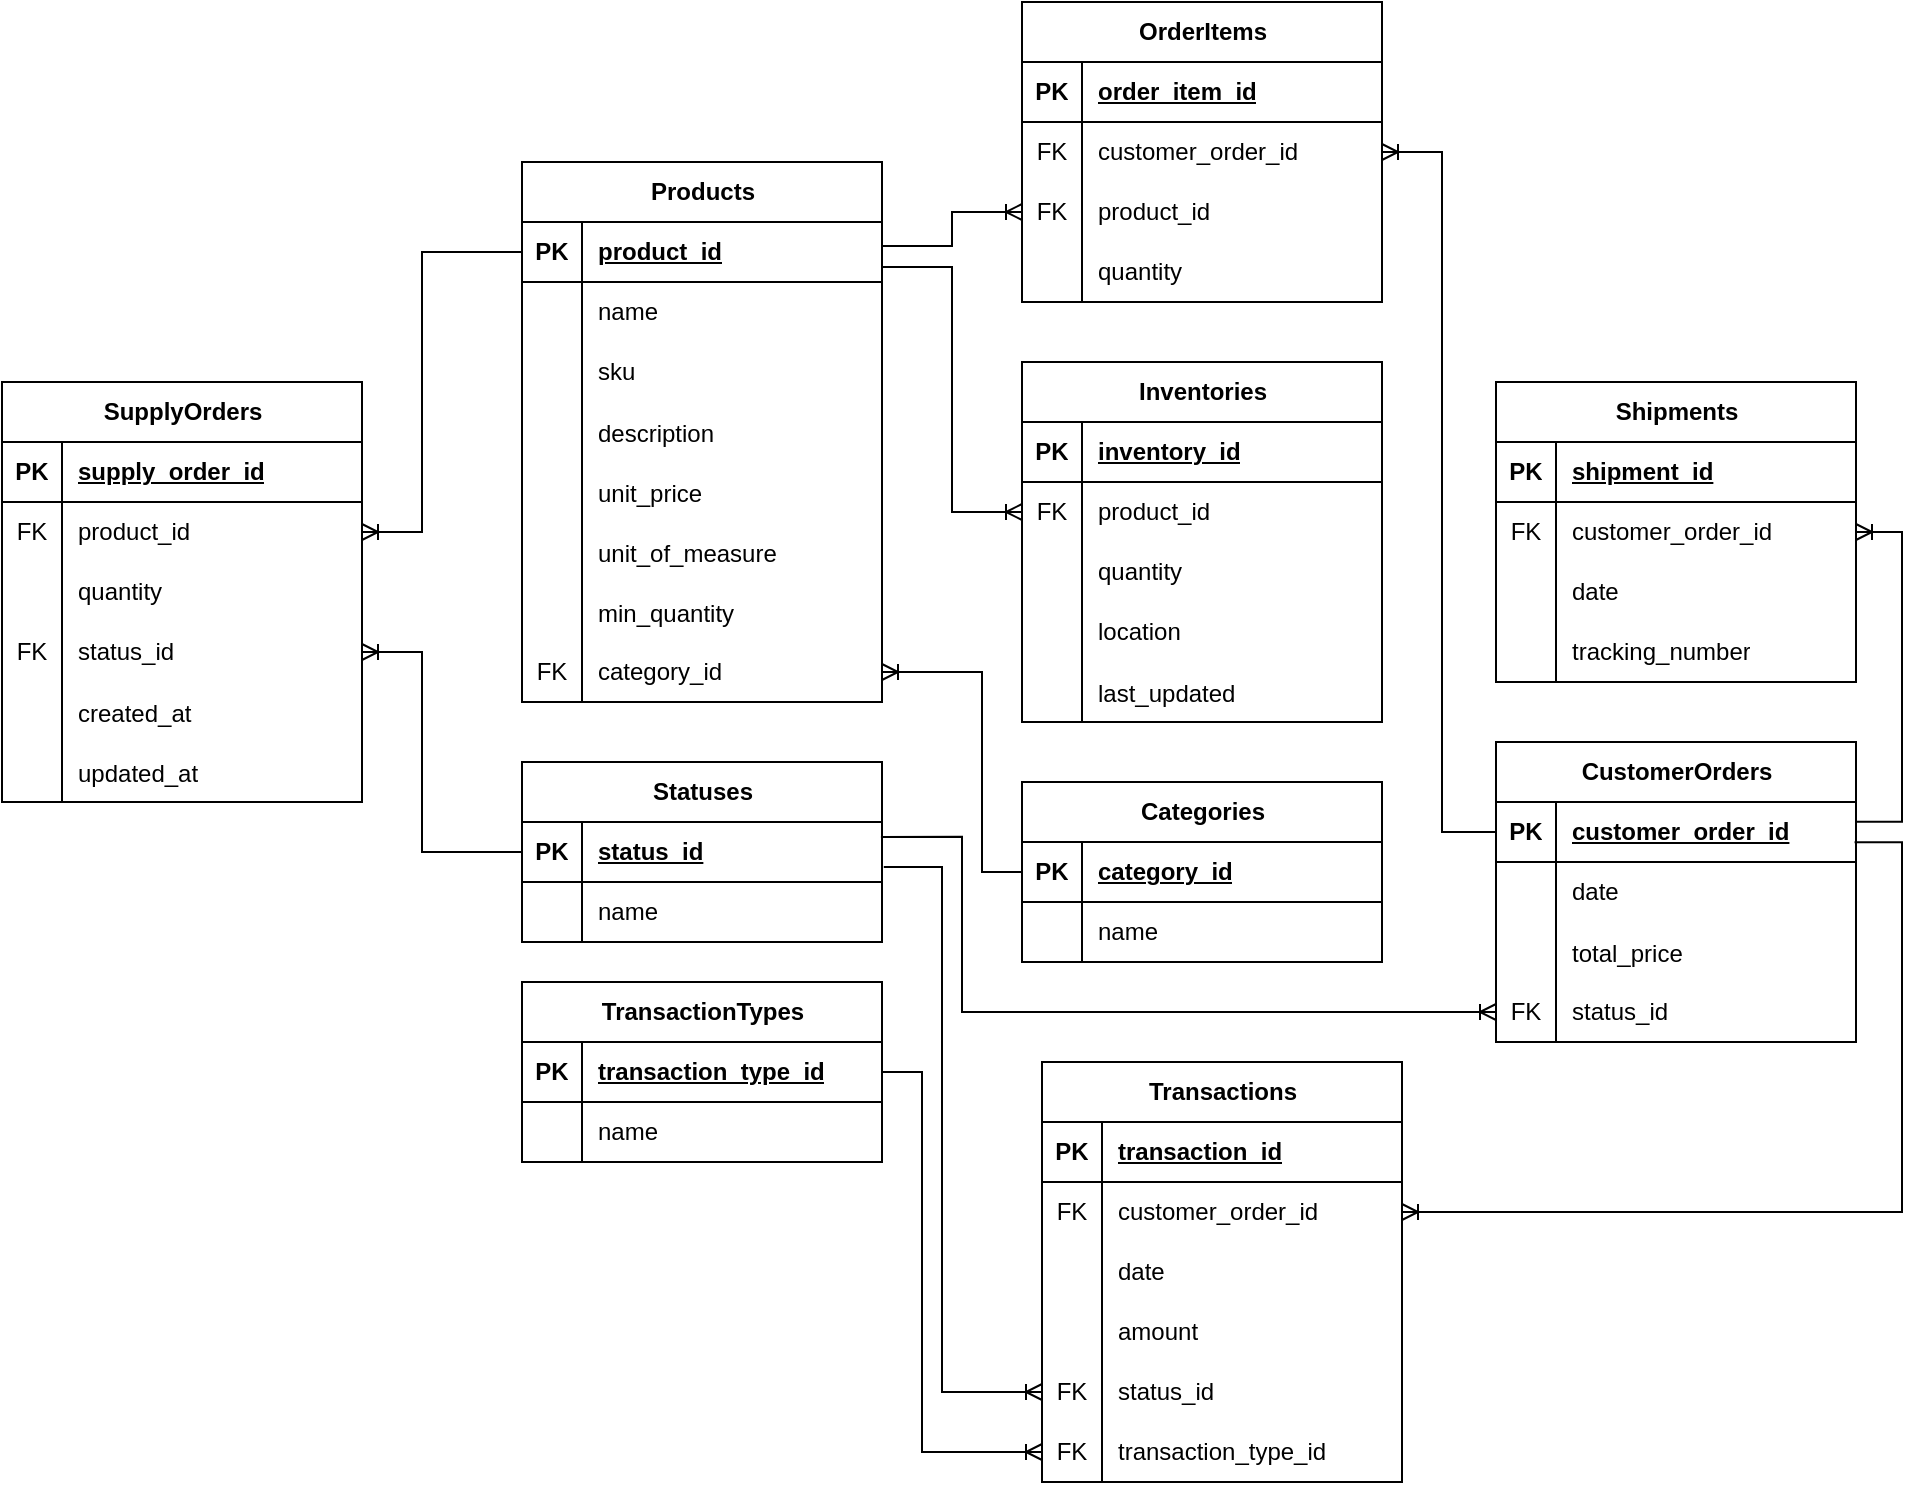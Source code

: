 <mxfile version="24.7.12">
  <diagram name="Страница — 1" id="eBPQoP_MnkHvnLfJp91R">
    <mxGraphModel dx="1674" dy="780" grid="1" gridSize="10" guides="1" tooltips="1" connect="1" arrows="1" fold="1" page="1" pageScale="1" pageWidth="827" pageHeight="1169" math="0" shadow="0">
      <root>
        <mxCell id="0" />
        <mxCell id="1" parent="0" />
        <mxCell id="VuHkNJXl6EJouz1Z8tUR-1" value="Products" style="shape=table;startSize=30;container=1;collapsible=1;childLayout=tableLayout;fixedRows=1;rowLines=0;fontStyle=1;align=center;resizeLast=1;html=1;" parent="1" vertex="1">
          <mxGeometry x="340" y="120" width="180" height="270" as="geometry" />
        </mxCell>
        <mxCell id="VuHkNJXl6EJouz1Z8tUR-2" value="" style="shape=tableRow;horizontal=0;startSize=0;swimlaneHead=0;swimlaneBody=0;fillColor=none;collapsible=0;dropTarget=0;points=[[0,0.5],[1,0.5]];portConstraint=eastwest;top=0;left=0;right=0;bottom=1;" parent="VuHkNJXl6EJouz1Z8tUR-1" vertex="1">
          <mxGeometry y="30" width="180" height="30" as="geometry" />
        </mxCell>
        <mxCell id="VuHkNJXl6EJouz1Z8tUR-3" value="PK" style="shape=partialRectangle;connectable=0;fillColor=none;top=0;left=0;bottom=0;right=0;fontStyle=1;overflow=hidden;whiteSpace=wrap;html=1;" parent="VuHkNJXl6EJouz1Z8tUR-2" vertex="1">
          <mxGeometry width="30" height="30" as="geometry">
            <mxRectangle width="30" height="30" as="alternateBounds" />
          </mxGeometry>
        </mxCell>
        <mxCell id="VuHkNJXl6EJouz1Z8tUR-4" value="product_id" style="shape=partialRectangle;connectable=0;fillColor=none;top=0;left=0;bottom=0;right=0;align=left;spacingLeft=6;fontStyle=5;overflow=hidden;whiteSpace=wrap;html=1;" parent="VuHkNJXl6EJouz1Z8tUR-2" vertex="1">
          <mxGeometry x="30" width="150" height="30" as="geometry">
            <mxRectangle width="150" height="30" as="alternateBounds" />
          </mxGeometry>
        </mxCell>
        <mxCell id="VuHkNJXl6EJouz1Z8tUR-5" value="" style="shape=tableRow;horizontal=0;startSize=0;swimlaneHead=0;swimlaneBody=0;fillColor=none;collapsible=0;dropTarget=0;points=[[0,0.5],[1,0.5]];portConstraint=eastwest;top=0;left=0;right=0;bottom=0;" parent="VuHkNJXl6EJouz1Z8tUR-1" vertex="1">
          <mxGeometry y="60" width="180" height="30" as="geometry" />
        </mxCell>
        <mxCell id="VuHkNJXl6EJouz1Z8tUR-6" value="" style="shape=partialRectangle;connectable=0;fillColor=none;top=0;left=0;bottom=0;right=0;editable=1;overflow=hidden;whiteSpace=wrap;html=1;" parent="VuHkNJXl6EJouz1Z8tUR-5" vertex="1">
          <mxGeometry width="30" height="30" as="geometry">
            <mxRectangle width="30" height="30" as="alternateBounds" />
          </mxGeometry>
        </mxCell>
        <mxCell id="VuHkNJXl6EJouz1Z8tUR-7" value="name" style="shape=partialRectangle;connectable=0;fillColor=none;top=0;left=0;bottom=0;right=0;align=left;spacingLeft=6;overflow=hidden;whiteSpace=wrap;html=1;" parent="VuHkNJXl6EJouz1Z8tUR-5" vertex="1">
          <mxGeometry x="30" width="150" height="30" as="geometry">
            <mxRectangle width="150" height="30" as="alternateBounds" />
          </mxGeometry>
        </mxCell>
        <mxCell id="VuHkNJXl6EJouz1Z8tUR-8" value="" style="shape=tableRow;horizontal=0;startSize=0;swimlaneHead=0;swimlaneBody=0;fillColor=none;collapsible=0;dropTarget=0;points=[[0,0.5],[1,0.5]];portConstraint=eastwest;top=0;left=0;right=0;bottom=0;" parent="VuHkNJXl6EJouz1Z8tUR-1" vertex="1">
          <mxGeometry y="90" width="180" height="30" as="geometry" />
        </mxCell>
        <mxCell id="VuHkNJXl6EJouz1Z8tUR-9" value="" style="shape=partialRectangle;connectable=0;fillColor=none;top=0;left=0;bottom=0;right=0;editable=1;overflow=hidden;whiteSpace=wrap;html=1;" parent="VuHkNJXl6EJouz1Z8tUR-8" vertex="1">
          <mxGeometry width="30" height="30" as="geometry">
            <mxRectangle width="30" height="30" as="alternateBounds" />
          </mxGeometry>
        </mxCell>
        <mxCell id="VuHkNJXl6EJouz1Z8tUR-10" value="sku" style="shape=partialRectangle;connectable=0;fillColor=none;top=0;left=0;bottom=0;right=0;align=left;spacingLeft=6;overflow=hidden;whiteSpace=wrap;html=1;" parent="VuHkNJXl6EJouz1Z8tUR-8" vertex="1">
          <mxGeometry x="30" width="150" height="30" as="geometry">
            <mxRectangle width="150" height="30" as="alternateBounds" />
          </mxGeometry>
        </mxCell>
        <mxCell id="VuHkNJXl6EJouz1Z8tUR-103" value="" style="shape=tableRow;horizontal=0;startSize=0;swimlaneHead=0;swimlaneBody=0;fillColor=none;collapsible=0;dropTarget=0;points=[[0,0.5],[1,0.5]];portConstraint=eastwest;top=0;left=0;right=0;bottom=0;" parent="VuHkNJXl6EJouz1Z8tUR-1" vertex="1">
          <mxGeometry y="120" width="180" height="30" as="geometry" />
        </mxCell>
        <mxCell id="VuHkNJXl6EJouz1Z8tUR-104" value="" style="shape=partialRectangle;connectable=0;fillColor=none;top=0;left=0;bottom=0;right=0;editable=1;overflow=hidden;" parent="VuHkNJXl6EJouz1Z8tUR-103" vertex="1">
          <mxGeometry width="30" height="30" as="geometry">
            <mxRectangle width="30" height="30" as="alternateBounds" />
          </mxGeometry>
        </mxCell>
        <mxCell id="VuHkNJXl6EJouz1Z8tUR-105" value="description" style="shape=partialRectangle;connectable=0;fillColor=none;top=0;left=0;bottom=0;right=0;align=left;spacingLeft=6;overflow=hidden;" parent="VuHkNJXl6EJouz1Z8tUR-103" vertex="1">
          <mxGeometry x="30" width="150" height="30" as="geometry">
            <mxRectangle width="150" height="30" as="alternateBounds" />
          </mxGeometry>
        </mxCell>
        <mxCell id="VuHkNJXl6EJouz1Z8tUR-74" value="" style="shape=tableRow;horizontal=0;startSize=0;swimlaneHead=0;swimlaneBody=0;fillColor=none;collapsible=0;dropTarget=0;points=[[0,0.5],[1,0.5]];portConstraint=eastwest;top=0;left=0;right=0;bottom=0;" parent="VuHkNJXl6EJouz1Z8tUR-1" vertex="1">
          <mxGeometry y="150" width="180" height="30" as="geometry" />
        </mxCell>
        <mxCell id="VuHkNJXl6EJouz1Z8tUR-75" value="" style="shape=partialRectangle;connectable=0;fillColor=none;top=0;left=0;bottom=0;right=0;editable=1;overflow=hidden;" parent="VuHkNJXl6EJouz1Z8tUR-74" vertex="1">
          <mxGeometry width="30" height="30" as="geometry">
            <mxRectangle width="30" height="30" as="alternateBounds" />
          </mxGeometry>
        </mxCell>
        <mxCell id="VuHkNJXl6EJouz1Z8tUR-76" value="unit_price" style="shape=partialRectangle;connectable=0;fillColor=none;top=0;left=0;bottom=0;right=0;align=left;spacingLeft=6;overflow=hidden;" parent="VuHkNJXl6EJouz1Z8tUR-74" vertex="1">
          <mxGeometry x="30" width="150" height="30" as="geometry">
            <mxRectangle width="150" height="30" as="alternateBounds" />
          </mxGeometry>
        </mxCell>
        <mxCell id="VuHkNJXl6EJouz1Z8tUR-78" value="" style="shape=tableRow;horizontal=0;startSize=0;swimlaneHead=0;swimlaneBody=0;fillColor=none;collapsible=0;dropTarget=0;points=[[0,0.5],[1,0.5]];portConstraint=eastwest;top=0;left=0;right=0;bottom=0;" parent="VuHkNJXl6EJouz1Z8tUR-1" vertex="1">
          <mxGeometry y="180" width="180" height="30" as="geometry" />
        </mxCell>
        <mxCell id="VuHkNJXl6EJouz1Z8tUR-79" value="" style="shape=partialRectangle;connectable=0;fillColor=none;top=0;left=0;bottom=0;right=0;editable=1;overflow=hidden;" parent="VuHkNJXl6EJouz1Z8tUR-78" vertex="1">
          <mxGeometry width="30" height="30" as="geometry">
            <mxRectangle width="30" height="30" as="alternateBounds" />
          </mxGeometry>
        </mxCell>
        <mxCell id="VuHkNJXl6EJouz1Z8tUR-80" value="unit_of_measure" style="shape=partialRectangle;connectable=0;fillColor=none;top=0;left=0;bottom=0;right=0;align=left;spacingLeft=6;overflow=hidden;" parent="VuHkNJXl6EJouz1Z8tUR-78" vertex="1">
          <mxGeometry x="30" width="150" height="30" as="geometry">
            <mxRectangle width="150" height="30" as="alternateBounds" />
          </mxGeometry>
        </mxCell>
        <mxCell id="VuHkNJXl6EJouz1Z8tUR-11" value="" style="shape=tableRow;horizontal=0;startSize=0;swimlaneHead=0;swimlaneBody=0;fillColor=none;collapsible=0;dropTarget=0;points=[[0,0.5],[1,0.5]];portConstraint=eastwest;top=0;left=0;right=0;bottom=0;" parent="VuHkNJXl6EJouz1Z8tUR-1" vertex="1">
          <mxGeometry y="210" width="180" height="30" as="geometry" />
        </mxCell>
        <mxCell id="VuHkNJXl6EJouz1Z8tUR-12" value="" style="shape=partialRectangle;connectable=0;fillColor=none;top=0;left=0;bottom=0;right=0;editable=1;overflow=hidden;" parent="VuHkNJXl6EJouz1Z8tUR-11" vertex="1">
          <mxGeometry width="30" height="30" as="geometry">
            <mxRectangle width="30" height="30" as="alternateBounds" />
          </mxGeometry>
        </mxCell>
        <mxCell id="VuHkNJXl6EJouz1Z8tUR-13" value="min_quantity" style="shape=partialRectangle;connectable=0;fillColor=none;top=0;left=0;bottom=0;right=0;align=left;spacingLeft=6;overflow=hidden;" parent="VuHkNJXl6EJouz1Z8tUR-11" vertex="1">
          <mxGeometry x="30" width="150" height="30" as="geometry">
            <mxRectangle width="150" height="30" as="alternateBounds" />
          </mxGeometry>
        </mxCell>
        <mxCell id="VuHkNJXl6EJouz1Z8tUR-154" value="" style="shape=tableRow;horizontal=0;startSize=0;swimlaneHead=0;swimlaneBody=0;fillColor=none;collapsible=0;dropTarget=0;points=[[0,0.5],[1,0.5]];portConstraint=eastwest;top=0;left=0;right=0;bottom=0;" parent="VuHkNJXl6EJouz1Z8tUR-1" vertex="1">
          <mxGeometry y="240" width="180" height="30" as="geometry" />
        </mxCell>
        <mxCell id="VuHkNJXl6EJouz1Z8tUR-155" value="FK" style="shape=partialRectangle;connectable=0;fillColor=none;top=0;left=0;bottom=0;right=0;fontStyle=0;overflow=hidden;whiteSpace=wrap;html=1;" parent="VuHkNJXl6EJouz1Z8tUR-154" vertex="1">
          <mxGeometry width="30" height="30" as="geometry">
            <mxRectangle width="30" height="30" as="alternateBounds" />
          </mxGeometry>
        </mxCell>
        <mxCell id="VuHkNJXl6EJouz1Z8tUR-156" value="category_id" style="shape=partialRectangle;connectable=0;fillColor=none;top=0;left=0;bottom=0;right=0;align=left;spacingLeft=6;fontStyle=0;overflow=hidden;whiteSpace=wrap;html=1;" parent="VuHkNJXl6EJouz1Z8tUR-154" vertex="1">
          <mxGeometry x="30" width="150" height="30" as="geometry">
            <mxRectangle width="150" height="30" as="alternateBounds" />
          </mxGeometry>
        </mxCell>
        <mxCell id="VuHkNJXl6EJouz1Z8tUR-17" value="SupplyOrders" style="shape=table;startSize=30;container=1;collapsible=1;childLayout=tableLayout;fixedRows=1;rowLines=0;fontStyle=1;align=center;resizeLast=1;html=1;" parent="1" vertex="1">
          <mxGeometry x="80" y="230" width="180" height="210" as="geometry" />
        </mxCell>
        <mxCell id="VuHkNJXl6EJouz1Z8tUR-18" value="" style="shape=tableRow;horizontal=0;startSize=0;swimlaneHead=0;swimlaneBody=0;fillColor=none;collapsible=0;dropTarget=0;points=[[0,0.5],[1,0.5]];portConstraint=eastwest;top=0;left=0;right=0;bottom=1;" parent="VuHkNJXl6EJouz1Z8tUR-17" vertex="1">
          <mxGeometry y="30" width="180" height="30" as="geometry" />
        </mxCell>
        <mxCell id="VuHkNJXl6EJouz1Z8tUR-19" value="PK" style="shape=partialRectangle;connectable=0;fillColor=none;top=0;left=0;bottom=0;right=0;fontStyle=1;overflow=hidden;whiteSpace=wrap;html=1;" parent="VuHkNJXl6EJouz1Z8tUR-18" vertex="1">
          <mxGeometry width="30" height="30" as="geometry">
            <mxRectangle width="30" height="30" as="alternateBounds" />
          </mxGeometry>
        </mxCell>
        <mxCell id="VuHkNJXl6EJouz1Z8tUR-20" value="supply_order_id" style="shape=partialRectangle;connectable=0;fillColor=none;top=0;left=0;bottom=0;right=0;align=left;spacingLeft=6;fontStyle=5;overflow=hidden;whiteSpace=wrap;html=1;" parent="VuHkNJXl6EJouz1Z8tUR-18" vertex="1">
          <mxGeometry x="30" width="150" height="30" as="geometry">
            <mxRectangle width="150" height="30" as="alternateBounds" />
          </mxGeometry>
        </mxCell>
        <mxCell id="VuHkNJXl6EJouz1Z8tUR-21" value="" style="shape=tableRow;horizontal=0;startSize=0;swimlaneHead=0;swimlaneBody=0;fillColor=none;collapsible=0;dropTarget=0;points=[[0,0.5],[1,0.5]];portConstraint=eastwest;top=0;left=0;right=0;bottom=0;" parent="VuHkNJXl6EJouz1Z8tUR-17" vertex="1">
          <mxGeometry y="60" width="180" height="30" as="geometry" />
        </mxCell>
        <mxCell id="VuHkNJXl6EJouz1Z8tUR-22" value="FK" style="shape=partialRectangle;connectable=0;fillColor=none;top=0;left=0;bottom=0;right=0;fontStyle=0;overflow=hidden;whiteSpace=wrap;html=1;" parent="VuHkNJXl6EJouz1Z8tUR-21" vertex="1">
          <mxGeometry width="30" height="30" as="geometry">
            <mxRectangle width="30" height="30" as="alternateBounds" />
          </mxGeometry>
        </mxCell>
        <mxCell id="VuHkNJXl6EJouz1Z8tUR-23" value="product_id" style="shape=partialRectangle;connectable=0;fillColor=none;top=0;left=0;bottom=0;right=0;align=left;spacingLeft=6;fontStyle=0;overflow=hidden;whiteSpace=wrap;html=1;" parent="VuHkNJXl6EJouz1Z8tUR-21" vertex="1">
          <mxGeometry x="30" width="150" height="30" as="geometry">
            <mxRectangle width="150" height="30" as="alternateBounds" />
          </mxGeometry>
        </mxCell>
        <mxCell id="VuHkNJXl6EJouz1Z8tUR-24" value="" style="shape=tableRow;horizontal=0;startSize=0;swimlaneHead=0;swimlaneBody=0;fillColor=none;collapsible=0;dropTarget=0;points=[[0,0.5],[1,0.5]];portConstraint=eastwest;top=0;left=0;right=0;bottom=0;" parent="VuHkNJXl6EJouz1Z8tUR-17" vertex="1">
          <mxGeometry y="90" width="180" height="30" as="geometry" />
        </mxCell>
        <mxCell id="VuHkNJXl6EJouz1Z8tUR-25" value="" style="shape=partialRectangle;connectable=0;fillColor=none;top=0;left=0;bottom=0;right=0;editable=1;overflow=hidden;whiteSpace=wrap;html=1;" parent="VuHkNJXl6EJouz1Z8tUR-24" vertex="1">
          <mxGeometry width="30" height="30" as="geometry">
            <mxRectangle width="30" height="30" as="alternateBounds" />
          </mxGeometry>
        </mxCell>
        <mxCell id="VuHkNJXl6EJouz1Z8tUR-26" value="quantity" style="shape=partialRectangle;connectable=0;fillColor=none;top=0;left=0;bottom=0;right=0;align=left;spacingLeft=6;overflow=hidden;whiteSpace=wrap;html=1;" parent="VuHkNJXl6EJouz1Z8tUR-24" vertex="1">
          <mxGeometry x="30" width="150" height="30" as="geometry">
            <mxRectangle width="150" height="30" as="alternateBounds" />
          </mxGeometry>
        </mxCell>
        <mxCell id="VuHkNJXl6EJouz1Z8tUR-159" value="" style="shape=tableRow;horizontal=0;startSize=0;swimlaneHead=0;swimlaneBody=0;fillColor=none;collapsible=0;dropTarget=0;points=[[0,0.5],[1,0.5]];portConstraint=eastwest;top=0;left=0;right=0;bottom=0;" parent="VuHkNJXl6EJouz1Z8tUR-17" vertex="1">
          <mxGeometry y="120" width="180" height="30" as="geometry" />
        </mxCell>
        <mxCell id="VuHkNJXl6EJouz1Z8tUR-160" value="FK" style="shape=partialRectangle;connectable=0;fillColor=none;top=0;left=0;bottom=0;right=0;fontStyle=0;overflow=hidden;whiteSpace=wrap;html=1;" parent="VuHkNJXl6EJouz1Z8tUR-159" vertex="1">
          <mxGeometry width="30" height="30" as="geometry">
            <mxRectangle width="30" height="30" as="alternateBounds" />
          </mxGeometry>
        </mxCell>
        <mxCell id="VuHkNJXl6EJouz1Z8tUR-161" value="status_id" style="shape=partialRectangle;connectable=0;fillColor=none;top=0;left=0;bottom=0;right=0;align=left;spacingLeft=6;fontStyle=0;overflow=hidden;whiteSpace=wrap;html=1;" parent="VuHkNJXl6EJouz1Z8tUR-159" vertex="1">
          <mxGeometry x="30" width="150" height="30" as="geometry">
            <mxRectangle width="150" height="30" as="alternateBounds" />
          </mxGeometry>
        </mxCell>
        <mxCell id="VuHkNJXl6EJouz1Z8tUR-30" value="" style="shape=tableRow;horizontal=0;startSize=0;swimlaneHead=0;swimlaneBody=0;fillColor=none;collapsible=0;dropTarget=0;points=[[0,0.5],[1,0.5]];portConstraint=eastwest;top=0;left=0;right=0;bottom=0;" parent="VuHkNJXl6EJouz1Z8tUR-17" vertex="1">
          <mxGeometry y="150" width="180" height="30" as="geometry" />
        </mxCell>
        <mxCell id="VuHkNJXl6EJouz1Z8tUR-31" value="" style="shape=partialRectangle;connectable=0;fillColor=none;top=0;left=0;bottom=0;right=0;editable=1;overflow=hidden;" parent="VuHkNJXl6EJouz1Z8tUR-30" vertex="1">
          <mxGeometry width="30" height="30" as="geometry">
            <mxRectangle width="30" height="30" as="alternateBounds" />
          </mxGeometry>
        </mxCell>
        <mxCell id="VuHkNJXl6EJouz1Z8tUR-32" value="created_at" style="shape=partialRectangle;connectable=0;fillColor=none;top=0;left=0;bottom=0;right=0;align=left;spacingLeft=6;overflow=hidden;" parent="VuHkNJXl6EJouz1Z8tUR-30" vertex="1">
          <mxGeometry x="30" width="150" height="30" as="geometry">
            <mxRectangle width="150" height="30" as="alternateBounds" />
          </mxGeometry>
        </mxCell>
        <mxCell id="VuHkNJXl6EJouz1Z8tUR-82" value="" style="shape=tableRow;horizontal=0;startSize=0;swimlaneHead=0;swimlaneBody=0;fillColor=none;collapsible=0;dropTarget=0;points=[[0,0.5],[1,0.5]];portConstraint=eastwest;top=0;left=0;right=0;bottom=0;" parent="VuHkNJXl6EJouz1Z8tUR-17" vertex="1">
          <mxGeometry y="180" width="180" height="30" as="geometry" />
        </mxCell>
        <mxCell id="VuHkNJXl6EJouz1Z8tUR-83" value="" style="shape=partialRectangle;connectable=0;fillColor=none;top=0;left=0;bottom=0;right=0;editable=1;overflow=hidden;" parent="VuHkNJXl6EJouz1Z8tUR-82" vertex="1">
          <mxGeometry width="30" height="30" as="geometry">
            <mxRectangle width="30" height="30" as="alternateBounds" />
          </mxGeometry>
        </mxCell>
        <mxCell id="VuHkNJXl6EJouz1Z8tUR-84" value="updated_at" style="shape=partialRectangle;connectable=0;fillColor=none;top=0;left=0;bottom=0;right=0;align=left;spacingLeft=6;overflow=hidden;" parent="VuHkNJXl6EJouz1Z8tUR-82" vertex="1">
          <mxGeometry x="30" width="150" height="30" as="geometry">
            <mxRectangle width="150" height="30" as="alternateBounds" />
          </mxGeometry>
        </mxCell>
        <mxCell id="VuHkNJXl6EJouz1Z8tUR-33" value="CustomerOrders" style="shape=table;startSize=30;container=1;collapsible=1;childLayout=tableLayout;fixedRows=1;rowLines=0;fontStyle=1;align=center;resizeLast=1;html=1;" parent="1" vertex="1">
          <mxGeometry x="827" y="410" width="180" height="150" as="geometry" />
        </mxCell>
        <mxCell id="VuHkNJXl6EJouz1Z8tUR-34" value="" style="shape=tableRow;horizontal=0;startSize=0;swimlaneHead=0;swimlaneBody=0;fillColor=none;collapsible=0;dropTarget=0;points=[[0,0.5],[1,0.5]];portConstraint=eastwest;top=0;left=0;right=0;bottom=1;" parent="VuHkNJXl6EJouz1Z8tUR-33" vertex="1">
          <mxGeometry y="30" width="180" height="30" as="geometry" />
        </mxCell>
        <mxCell id="VuHkNJXl6EJouz1Z8tUR-35" value="PK" style="shape=partialRectangle;connectable=0;fillColor=none;top=0;left=0;bottom=0;right=0;fontStyle=1;overflow=hidden;whiteSpace=wrap;html=1;" parent="VuHkNJXl6EJouz1Z8tUR-34" vertex="1">
          <mxGeometry width="30" height="30" as="geometry">
            <mxRectangle width="30" height="30" as="alternateBounds" />
          </mxGeometry>
        </mxCell>
        <mxCell id="VuHkNJXl6EJouz1Z8tUR-36" value="customer_order_id" style="shape=partialRectangle;connectable=0;fillColor=none;top=0;left=0;bottom=0;right=0;align=left;spacingLeft=6;fontStyle=5;overflow=hidden;whiteSpace=wrap;html=1;" parent="VuHkNJXl6EJouz1Z8tUR-34" vertex="1">
          <mxGeometry x="30" width="150" height="30" as="geometry">
            <mxRectangle width="150" height="30" as="alternateBounds" />
          </mxGeometry>
        </mxCell>
        <mxCell id="VuHkNJXl6EJouz1Z8tUR-37" value="" style="shape=tableRow;horizontal=0;startSize=0;swimlaneHead=0;swimlaneBody=0;fillColor=none;collapsible=0;dropTarget=0;points=[[0,0.5],[1,0.5]];portConstraint=eastwest;top=0;left=0;right=0;bottom=0;" parent="VuHkNJXl6EJouz1Z8tUR-33" vertex="1">
          <mxGeometry y="60" width="180" height="30" as="geometry" />
        </mxCell>
        <mxCell id="VuHkNJXl6EJouz1Z8tUR-38" value="" style="shape=partialRectangle;connectable=0;fillColor=none;top=0;left=0;bottom=0;right=0;editable=1;overflow=hidden;whiteSpace=wrap;html=1;" parent="VuHkNJXl6EJouz1Z8tUR-37" vertex="1">
          <mxGeometry width="30" height="30" as="geometry">
            <mxRectangle width="30" height="30" as="alternateBounds" />
          </mxGeometry>
        </mxCell>
        <mxCell id="VuHkNJXl6EJouz1Z8tUR-39" value="date" style="shape=partialRectangle;connectable=0;fillColor=none;top=0;left=0;bottom=0;right=0;align=left;spacingLeft=6;overflow=hidden;whiteSpace=wrap;html=1;" parent="VuHkNJXl6EJouz1Z8tUR-37" vertex="1">
          <mxGeometry x="30" width="150" height="30" as="geometry">
            <mxRectangle width="150" height="30" as="alternateBounds" />
          </mxGeometry>
        </mxCell>
        <mxCell id="VuHkNJXl6EJouz1Z8tUR-111" value="" style="shape=tableRow;horizontal=0;startSize=0;swimlaneHead=0;swimlaneBody=0;fillColor=none;collapsible=0;dropTarget=0;points=[[0,0.5],[1,0.5]];portConstraint=eastwest;top=0;left=0;right=0;bottom=0;" parent="VuHkNJXl6EJouz1Z8tUR-33" vertex="1">
          <mxGeometry y="90" width="180" height="30" as="geometry" />
        </mxCell>
        <mxCell id="VuHkNJXl6EJouz1Z8tUR-112" value="" style="shape=partialRectangle;connectable=0;fillColor=none;top=0;left=0;bottom=0;right=0;editable=1;overflow=hidden;" parent="VuHkNJXl6EJouz1Z8tUR-111" vertex="1">
          <mxGeometry width="30" height="30" as="geometry">
            <mxRectangle width="30" height="30" as="alternateBounds" />
          </mxGeometry>
        </mxCell>
        <mxCell id="VuHkNJXl6EJouz1Z8tUR-113" value="total_price" style="shape=partialRectangle;connectable=0;fillColor=none;top=0;left=0;bottom=0;right=0;align=left;spacingLeft=6;overflow=hidden;" parent="VuHkNJXl6EJouz1Z8tUR-111" vertex="1">
          <mxGeometry x="30" width="150" height="30" as="geometry">
            <mxRectangle width="150" height="30" as="alternateBounds" />
          </mxGeometry>
        </mxCell>
        <mxCell id="VuHkNJXl6EJouz1Z8tUR-164" value="" style="shape=tableRow;horizontal=0;startSize=0;swimlaneHead=0;swimlaneBody=0;fillColor=none;collapsible=0;dropTarget=0;points=[[0,0.5],[1,0.5]];portConstraint=eastwest;top=0;left=0;right=0;bottom=0;" parent="VuHkNJXl6EJouz1Z8tUR-33" vertex="1">
          <mxGeometry y="120" width="180" height="30" as="geometry" />
        </mxCell>
        <mxCell id="VuHkNJXl6EJouz1Z8tUR-165" value="FK" style="shape=partialRectangle;connectable=0;fillColor=none;top=0;left=0;bottom=0;right=0;fontStyle=0;overflow=hidden;whiteSpace=wrap;html=1;" parent="VuHkNJXl6EJouz1Z8tUR-164" vertex="1">
          <mxGeometry width="30" height="30" as="geometry">
            <mxRectangle width="30" height="30" as="alternateBounds" />
          </mxGeometry>
        </mxCell>
        <mxCell id="VuHkNJXl6EJouz1Z8tUR-166" value="status_id" style="shape=partialRectangle;connectable=0;fillColor=none;top=0;left=0;bottom=0;right=0;align=left;spacingLeft=6;fontStyle=0;overflow=hidden;whiteSpace=wrap;html=1;" parent="VuHkNJXl6EJouz1Z8tUR-164" vertex="1">
          <mxGeometry x="30" width="150" height="30" as="geometry">
            <mxRectangle width="150" height="30" as="alternateBounds" />
          </mxGeometry>
        </mxCell>
        <mxCell id="VuHkNJXl6EJouz1Z8tUR-43" value="OrderItems" style="shape=table;startSize=30;container=1;collapsible=1;childLayout=tableLayout;fixedRows=1;rowLines=0;fontStyle=1;align=center;resizeLast=1;html=1;" parent="1" vertex="1">
          <mxGeometry x="590" y="40" width="180" height="150" as="geometry" />
        </mxCell>
        <mxCell id="VuHkNJXl6EJouz1Z8tUR-44" value="" style="shape=tableRow;horizontal=0;startSize=0;swimlaneHead=0;swimlaneBody=0;fillColor=none;collapsible=0;dropTarget=0;points=[[0,0.5],[1,0.5]];portConstraint=eastwest;top=0;left=0;right=0;bottom=1;" parent="VuHkNJXl6EJouz1Z8tUR-43" vertex="1">
          <mxGeometry y="30" width="180" height="30" as="geometry" />
        </mxCell>
        <mxCell id="VuHkNJXl6EJouz1Z8tUR-45" value="PK" style="shape=partialRectangle;connectable=0;fillColor=none;top=0;left=0;bottom=0;right=0;fontStyle=1;overflow=hidden;whiteSpace=wrap;html=1;" parent="VuHkNJXl6EJouz1Z8tUR-44" vertex="1">
          <mxGeometry width="30" height="30" as="geometry">
            <mxRectangle width="30" height="30" as="alternateBounds" />
          </mxGeometry>
        </mxCell>
        <mxCell id="VuHkNJXl6EJouz1Z8tUR-46" value="order_item_id" style="shape=partialRectangle;connectable=0;fillColor=none;top=0;left=0;bottom=0;right=0;align=left;spacingLeft=6;fontStyle=5;overflow=hidden;whiteSpace=wrap;html=1;" parent="VuHkNJXl6EJouz1Z8tUR-44" vertex="1">
          <mxGeometry x="30" width="150" height="30" as="geometry">
            <mxRectangle width="150" height="30" as="alternateBounds" />
          </mxGeometry>
        </mxCell>
        <mxCell id="VuHkNJXl6EJouz1Z8tUR-47" value="" style="shape=tableRow;horizontal=0;startSize=0;swimlaneHead=0;swimlaneBody=0;fillColor=none;collapsible=0;dropTarget=0;points=[[0,0.5],[1,0.5]];portConstraint=eastwest;top=0;left=0;right=0;bottom=0;" parent="VuHkNJXl6EJouz1Z8tUR-43" vertex="1">
          <mxGeometry y="60" width="180" height="30" as="geometry" />
        </mxCell>
        <mxCell id="VuHkNJXl6EJouz1Z8tUR-48" value="FK" style="shape=partialRectangle;connectable=0;fillColor=none;top=0;left=0;bottom=0;right=0;fontStyle=0;overflow=hidden;whiteSpace=wrap;html=1;" parent="VuHkNJXl6EJouz1Z8tUR-47" vertex="1">
          <mxGeometry width="30" height="30" as="geometry">
            <mxRectangle width="30" height="30" as="alternateBounds" />
          </mxGeometry>
        </mxCell>
        <mxCell id="VuHkNJXl6EJouz1Z8tUR-49" value="customer_order_id" style="shape=partialRectangle;connectable=0;fillColor=none;top=0;left=0;bottom=0;right=0;align=left;spacingLeft=6;fontStyle=0;overflow=hidden;whiteSpace=wrap;html=1;" parent="VuHkNJXl6EJouz1Z8tUR-47" vertex="1">
          <mxGeometry x="30" width="150" height="30" as="geometry">
            <mxRectangle width="150" height="30" as="alternateBounds" />
          </mxGeometry>
        </mxCell>
        <mxCell id="VuHkNJXl6EJouz1Z8tUR-50" value="" style="shape=tableRow;horizontal=0;startSize=0;swimlaneHead=0;swimlaneBody=0;fillColor=none;collapsible=0;dropTarget=0;points=[[0,0.5],[1,0.5]];portConstraint=eastwest;top=0;left=0;right=0;bottom=0;" parent="VuHkNJXl6EJouz1Z8tUR-43" vertex="1">
          <mxGeometry y="90" width="180" height="30" as="geometry" />
        </mxCell>
        <mxCell id="VuHkNJXl6EJouz1Z8tUR-51" value="FK" style="shape=partialRectangle;connectable=0;fillColor=none;top=0;left=0;bottom=0;right=0;fontStyle=0;overflow=hidden;whiteSpace=wrap;html=1;" parent="VuHkNJXl6EJouz1Z8tUR-50" vertex="1">
          <mxGeometry width="30" height="30" as="geometry">
            <mxRectangle width="30" height="30" as="alternateBounds" />
          </mxGeometry>
        </mxCell>
        <mxCell id="VuHkNJXl6EJouz1Z8tUR-52" value="product_id" style="shape=partialRectangle;connectable=0;fillColor=none;top=0;left=0;bottom=0;right=0;align=left;spacingLeft=6;fontStyle=0;overflow=hidden;whiteSpace=wrap;html=1;" parent="VuHkNJXl6EJouz1Z8tUR-50" vertex="1">
          <mxGeometry x="30" width="150" height="30" as="geometry">
            <mxRectangle width="150" height="30" as="alternateBounds" />
          </mxGeometry>
        </mxCell>
        <mxCell id="VuHkNJXl6EJouz1Z8tUR-53" value="" style="shape=tableRow;horizontal=0;startSize=0;swimlaneHead=0;swimlaneBody=0;fillColor=none;collapsible=0;dropTarget=0;points=[[0,0.5],[1,0.5]];portConstraint=eastwest;top=0;left=0;right=0;bottom=0;" parent="VuHkNJXl6EJouz1Z8tUR-43" vertex="1">
          <mxGeometry y="120" width="180" height="30" as="geometry" />
        </mxCell>
        <mxCell id="VuHkNJXl6EJouz1Z8tUR-54" value="" style="shape=partialRectangle;connectable=0;fillColor=none;top=0;left=0;bottom=0;right=0;editable=1;overflow=hidden;whiteSpace=wrap;html=1;" parent="VuHkNJXl6EJouz1Z8tUR-53" vertex="1">
          <mxGeometry width="30" height="30" as="geometry">
            <mxRectangle width="30" height="30" as="alternateBounds" />
          </mxGeometry>
        </mxCell>
        <mxCell id="VuHkNJXl6EJouz1Z8tUR-55" value="quantity" style="shape=partialRectangle;connectable=0;fillColor=none;top=0;left=0;bottom=0;right=0;align=left;spacingLeft=6;overflow=hidden;whiteSpace=wrap;html=1;" parent="VuHkNJXl6EJouz1Z8tUR-53" vertex="1">
          <mxGeometry x="30" width="150" height="30" as="geometry">
            <mxRectangle width="150" height="30" as="alternateBounds" />
          </mxGeometry>
        </mxCell>
        <mxCell id="VuHkNJXl6EJouz1Z8tUR-56" value="Shipments" style="shape=table;startSize=30;container=1;collapsible=1;childLayout=tableLayout;fixedRows=1;rowLines=0;fontStyle=1;align=center;resizeLast=1;html=1;" parent="1" vertex="1">
          <mxGeometry x="827" y="230" width="180" height="150" as="geometry" />
        </mxCell>
        <mxCell id="VuHkNJXl6EJouz1Z8tUR-57" value="" style="shape=tableRow;horizontal=0;startSize=0;swimlaneHead=0;swimlaneBody=0;fillColor=none;collapsible=0;dropTarget=0;points=[[0,0.5],[1,0.5]];portConstraint=eastwest;top=0;left=0;right=0;bottom=1;" parent="VuHkNJXl6EJouz1Z8tUR-56" vertex="1">
          <mxGeometry y="30" width="180" height="30" as="geometry" />
        </mxCell>
        <mxCell id="VuHkNJXl6EJouz1Z8tUR-58" value="PK" style="shape=partialRectangle;connectable=0;fillColor=none;top=0;left=0;bottom=0;right=0;fontStyle=1;overflow=hidden;whiteSpace=wrap;html=1;" parent="VuHkNJXl6EJouz1Z8tUR-57" vertex="1">
          <mxGeometry width="30" height="30" as="geometry">
            <mxRectangle width="30" height="30" as="alternateBounds" />
          </mxGeometry>
        </mxCell>
        <mxCell id="VuHkNJXl6EJouz1Z8tUR-59" value="shipment_id" style="shape=partialRectangle;connectable=0;fillColor=none;top=0;left=0;bottom=0;right=0;align=left;spacingLeft=6;fontStyle=5;overflow=hidden;whiteSpace=wrap;html=1;" parent="VuHkNJXl6EJouz1Z8tUR-57" vertex="1">
          <mxGeometry x="30" width="150" height="30" as="geometry">
            <mxRectangle width="150" height="30" as="alternateBounds" />
          </mxGeometry>
        </mxCell>
        <mxCell id="VuHkNJXl6EJouz1Z8tUR-60" value="" style="shape=tableRow;horizontal=0;startSize=0;swimlaneHead=0;swimlaneBody=0;fillColor=none;collapsible=0;dropTarget=0;points=[[0,0.5],[1,0.5]];portConstraint=eastwest;top=0;left=0;right=0;bottom=0;" parent="VuHkNJXl6EJouz1Z8tUR-56" vertex="1">
          <mxGeometry y="60" width="180" height="30" as="geometry" />
        </mxCell>
        <mxCell id="VuHkNJXl6EJouz1Z8tUR-61" value="FK" style="shape=partialRectangle;connectable=0;fillColor=none;top=0;left=0;bottom=0;right=0;fontStyle=0;overflow=hidden;whiteSpace=wrap;html=1;" parent="VuHkNJXl6EJouz1Z8tUR-60" vertex="1">
          <mxGeometry width="30" height="30" as="geometry">
            <mxRectangle width="30" height="30" as="alternateBounds" />
          </mxGeometry>
        </mxCell>
        <mxCell id="VuHkNJXl6EJouz1Z8tUR-62" value="customer_order_id" style="shape=partialRectangle;connectable=0;fillColor=none;top=0;left=0;bottom=0;right=0;align=left;spacingLeft=6;fontStyle=0;overflow=hidden;whiteSpace=wrap;html=1;" parent="VuHkNJXl6EJouz1Z8tUR-60" vertex="1">
          <mxGeometry x="30" width="150" height="30" as="geometry">
            <mxRectangle width="150" height="30" as="alternateBounds" />
          </mxGeometry>
        </mxCell>
        <mxCell id="VuHkNJXl6EJouz1Z8tUR-63" value="" style="shape=tableRow;horizontal=0;startSize=0;swimlaneHead=0;swimlaneBody=0;fillColor=none;collapsible=0;dropTarget=0;points=[[0,0.5],[1,0.5]];portConstraint=eastwest;top=0;left=0;right=0;bottom=0;" parent="VuHkNJXl6EJouz1Z8tUR-56" vertex="1">
          <mxGeometry y="90" width="180" height="30" as="geometry" />
        </mxCell>
        <mxCell id="VuHkNJXl6EJouz1Z8tUR-64" value="" style="shape=partialRectangle;connectable=0;fillColor=none;top=0;left=0;bottom=0;right=0;editable=1;overflow=hidden;whiteSpace=wrap;html=1;" parent="VuHkNJXl6EJouz1Z8tUR-63" vertex="1">
          <mxGeometry width="30" height="30" as="geometry">
            <mxRectangle width="30" height="30" as="alternateBounds" />
          </mxGeometry>
        </mxCell>
        <mxCell id="VuHkNJXl6EJouz1Z8tUR-65" value="date" style="shape=partialRectangle;connectable=0;fillColor=none;top=0;left=0;bottom=0;right=0;align=left;spacingLeft=6;overflow=hidden;whiteSpace=wrap;html=1;" parent="VuHkNJXl6EJouz1Z8tUR-63" vertex="1">
          <mxGeometry x="30" width="150" height="30" as="geometry">
            <mxRectangle width="150" height="30" as="alternateBounds" />
          </mxGeometry>
        </mxCell>
        <mxCell id="VuHkNJXl6EJouz1Z8tUR-66" value="" style="shape=tableRow;horizontal=0;startSize=0;swimlaneHead=0;swimlaneBody=0;fillColor=none;collapsible=0;dropTarget=0;points=[[0,0.5],[1,0.5]];portConstraint=eastwest;top=0;left=0;right=0;bottom=0;" parent="VuHkNJXl6EJouz1Z8tUR-56" vertex="1">
          <mxGeometry y="120" width="180" height="30" as="geometry" />
        </mxCell>
        <mxCell id="VuHkNJXl6EJouz1Z8tUR-67" value="" style="shape=partialRectangle;connectable=0;fillColor=none;top=0;left=0;bottom=0;right=0;editable=1;overflow=hidden;whiteSpace=wrap;html=1;" parent="VuHkNJXl6EJouz1Z8tUR-66" vertex="1">
          <mxGeometry width="30" height="30" as="geometry">
            <mxRectangle width="30" height="30" as="alternateBounds" />
          </mxGeometry>
        </mxCell>
        <mxCell id="VuHkNJXl6EJouz1Z8tUR-68" value="tracking_number" style="shape=partialRectangle;connectable=0;fillColor=none;top=0;left=0;bottom=0;right=0;align=left;spacingLeft=6;overflow=hidden;whiteSpace=wrap;html=1;" parent="VuHkNJXl6EJouz1Z8tUR-66" vertex="1">
          <mxGeometry x="30" width="150" height="30" as="geometry">
            <mxRectangle width="150" height="30" as="alternateBounds" />
          </mxGeometry>
        </mxCell>
        <mxCell id="VuHkNJXl6EJouz1Z8tUR-69" value="" style="edgeStyle=orthogonalEdgeStyle;fontSize=12;html=1;endArrow=ERoneToMany;rounded=0;entryX=1;entryY=0.5;entryDx=0;entryDy=0;exitX=0;exitY=0.5;exitDx=0;exitDy=0;" parent="1" source="VuHkNJXl6EJouz1Z8tUR-2" target="VuHkNJXl6EJouz1Z8tUR-21" edge="1">
          <mxGeometry width="100" height="100" relative="1" as="geometry">
            <mxPoint x="590" y="430" as="sourcePoint" />
            <mxPoint x="690" y="330" as="targetPoint" />
            <Array as="points">
              <mxPoint x="290" y="165" />
              <mxPoint x="290" y="305" />
            </Array>
          </mxGeometry>
        </mxCell>
        <mxCell id="VuHkNJXl6EJouz1Z8tUR-70" value="" style="edgeStyle=orthogonalEdgeStyle;fontSize=12;html=1;endArrow=ERoneToMany;rounded=0;entryX=0;entryY=0.5;entryDx=0;entryDy=0;exitX=0.998;exitY=0.4;exitDx=0;exitDy=0;exitPerimeter=0;" parent="1" source="VuHkNJXl6EJouz1Z8tUR-2" target="VuHkNJXl6EJouz1Z8tUR-50" edge="1">
          <mxGeometry width="100" height="100" relative="1" as="geometry">
            <mxPoint x="630" y="480" as="sourcePoint" />
            <mxPoint x="730" y="380" as="targetPoint" />
          </mxGeometry>
        </mxCell>
        <mxCell id="VuHkNJXl6EJouz1Z8tUR-71" value="" style="edgeStyle=orthogonalEdgeStyle;fontSize=12;html=1;endArrow=ERoneToMany;rounded=0;entryX=1;entryY=0.5;entryDx=0;entryDy=0;exitX=0;exitY=0.5;exitDx=0;exitDy=0;" parent="1" source="VuHkNJXl6EJouz1Z8tUR-34" target="VuHkNJXl6EJouz1Z8tUR-47" edge="1">
          <mxGeometry width="100" height="100" relative="1" as="geometry">
            <mxPoint x="850" y="430" as="sourcePoint" />
            <mxPoint x="950" y="330" as="targetPoint" />
            <Array as="points">
              <mxPoint x="800" y="455" />
              <mxPoint x="800" y="115" />
            </Array>
          </mxGeometry>
        </mxCell>
        <mxCell id="VuHkNJXl6EJouz1Z8tUR-85" value="Inventories" style="shape=table;startSize=30;container=1;collapsible=1;childLayout=tableLayout;fixedRows=1;rowLines=0;fontStyle=1;align=center;resizeLast=1;html=1;" parent="1" vertex="1">
          <mxGeometry x="590" y="220" width="180" height="180" as="geometry" />
        </mxCell>
        <mxCell id="VuHkNJXl6EJouz1Z8tUR-86" value="" style="shape=tableRow;horizontal=0;startSize=0;swimlaneHead=0;swimlaneBody=0;fillColor=none;collapsible=0;dropTarget=0;points=[[0,0.5],[1,0.5]];portConstraint=eastwest;top=0;left=0;right=0;bottom=1;" parent="VuHkNJXl6EJouz1Z8tUR-85" vertex="1">
          <mxGeometry y="30" width="180" height="30" as="geometry" />
        </mxCell>
        <mxCell id="VuHkNJXl6EJouz1Z8tUR-87" value="PK" style="shape=partialRectangle;connectable=0;fillColor=none;top=0;left=0;bottom=0;right=0;fontStyle=1;overflow=hidden;whiteSpace=wrap;html=1;" parent="VuHkNJXl6EJouz1Z8tUR-86" vertex="1">
          <mxGeometry width="30" height="30" as="geometry">
            <mxRectangle width="30" height="30" as="alternateBounds" />
          </mxGeometry>
        </mxCell>
        <mxCell id="VuHkNJXl6EJouz1Z8tUR-88" value="inventory_id" style="shape=partialRectangle;connectable=0;fillColor=none;top=0;left=0;bottom=0;right=0;align=left;spacingLeft=6;fontStyle=5;overflow=hidden;whiteSpace=wrap;html=1;" parent="VuHkNJXl6EJouz1Z8tUR-86" vertex="1">
          <mxGeometry x="30" width="150" height="30" as="geometry">
            <mxRectangle width="150" height="30" as="alternateBounds" />
          </mxGeometry>
        </mxCell>
        <mxCell id="VuHkNJXl6EJouz1Z8tUR-89" value="" style="shape=tableRow;horizontal=0;startSize=0;swimlaneHead=0;swimlaneBody=0;fillColor=none;collapsible=0;dropTarget=0;points=[[0,0.5],[1,0.5]];portConstraint=eastwest;top=0;left=0;right=0;bottom=0;" parent="VuHkNJXl6EJouz1Z8tUR-85" vertex="1">
          <mxGeometry y="60" width="180" height="30" as="geometry" />
        </mxCell>
        <mxCell id="VuHkNJXl6EJouz1Z8tUR-90" value="FK" style="shape=partialRectangle;connectable=0;fillColor=none;top=0;left=0;bottom=0;right=0;fontStyle=0;overflow=hidden;whiteSpace=wrap;html=1;" parent="VuHkNJXl6EJouz1Z8tUR-89" vertex="1">
          <mxGeometry width="30" height="30" as="geometry">
            <mxRectangle width="30" height="30" as="alternateBounds" />
          </mxGeometry>
        </mxCell>
        <mxCell id="VuHkNJXl6EJouz1Z8tUR-91" value="product_id" style="shape=partialRectangle;connectable=0;fillColor=none;top=0;left=0;bottom=0;right=0;align=left;spacingLeft=6;fontStyle=0;overflow=hidden;whiteSpace=wrap;html=1;" parent="VuHkNJXl6EJouz1Z8tUR-89" vertex="1">
          <mxGeometry x="30" width="150" height="30" as="geometry">
            <mxRectangle width="150" height="30" as="alternateBounds" />
          </mxGeometry>
        </mxCell>
        <mxCell id="VuHkNJXl6EJouz1Z8tUR-92" value="" style="shape=tableRow;horizontal=0;startSize=0;swimlaneHead=0;swimlaneBody=0;fillColor=none;collapsible=0;dropTarget=0;points=[[0,0.5],[1,0.5]];portConstraint=eastwest;top=0;left=0;right=0;bottom=0;" parent="VuHkNJXl6EJouz1Z8tUR-85" vertex="1">
          <mxGeometry y="90" width="180" height="30" as="geometry" />
        </mxCell>
        <mxCell id="VuHkNJXl6EJouz1Z8tUR-93" value="" style="shape=partialRectangle;connectable=0;fillColor=none;top=0;left=0;bottom=0;right=0;editable=1;overflow=hidden;whiteSpace=wrap;html=1;" parent="VuHkNJXl6EJouz1Z8tUR-92" vertex="1">
          <mxGeometry width="30" height="30" as="geometry">
            <mxRectangle width="30" height="30" as="alternateBounds" />
          </mxGeometry>
        </mxCell>
        <mxCell id="VuHkNJXl6EJouz1Z8tUR-94" value="quantity" style="shape=partialRectangle;connectable=0;fillColor=none;top=0;left=0;bottom=0;right=0;align=left;spacingLeft=6;overflow=hidden;whiteSpace=wrap;html=1;" parent="VuHkNJXl6EJouz1Z8tUR-92" vertex="1">
          <mxGeometry x="30" width="150" height="30" as="geometry">
            <mxRectangle width="150" height="30" as="alternateBounds" />
          </mxGeometry>
        </mxCell>
        <mxCell id="VuHkNJXl6EJouz1Z8tUR-95" value="" style="shape=tableRow;horizontal=0;startSize=0;swimlaneHead=0;swimlaneBody=0;fillColor=none;collapsible=0;dropTarget=0;points=[[0,0.5],[1,0.5]];portConstraint=eastwest;top=0;left=0;right=0;bottom=0;" parent="VuHkNJXl6EJouz1Z8tUR-85" vertex="1">
          <mxGeometry y="120" width="180" height="30" as="geometry" />
        </mxCell>
        <mxCell id="VuHkNJXl6EJouz1Z8tUR-96" value="" style="shape=partialRectangle;connectable=0;fillColor=none;top=0;left=0;bottom=0;right=0;editable=1;overflow=hidden;whiteSpace=wrap;html=1;" parent="VuHkNJXl6EJouz1Z8tUR-95" vertex="1">
          <mxGeometry width="30" height="30" as="geometry">
            <mxRectangle width="30" height="30" as="alternateBounds" />
          </mxGeometry>
        </mxCell>
        <mxCell id="VuHkNJXl6EJouz1Z8tUR-97" value="location" style="shape=partialRectangle;connectable=0;fillColor=none;top=0;left=0;bottom=0;right=0;align=left;spacingLeft=6;overflow=hidden;whiteSpace=wrap;html=1;" parent="VuHkNJXl6EJouz1Z8tUR-95" vertex="1">
          <mxGeometry x="30" width="150" height="30" as="geometry">
            <mxRectangle width="150" height="30" as="alternateBounds" />
          </mxGeometry>
        </mxCell>
        <mxCell id="VuHkNJXl6EJouz1Z8tUR-98" value="" style="shape=tableRow;horizontal=0;startSize=0;swimlaneHead=0;swimlaneBody=0;fillColor=none;collapsible=0;dropTarget=0;points=[[0,0.5],[1,0.5]];portConstraint=eastwest;top=0;left=0;right=0;bottom=0;" parent="VuHkNJXl6EJouz1Z8tUR-85" vertex="1">
          <mxGeometry y="150" width="180" height="30" as="geometry" />
        </mxCell>
        <mxCell id="VuHkNJXl6EJouz1Z8tUR-99" value="" style="shape=partialRectangle;connectable=0;fillColor=none;top=0;left=0;bottom=0;right=0;editable=1;overflow=hidden;" parent="VuHkNJXl6EJouz1Z8tUR-98" vertex="1">
          <mxGeometry width="30" height="30" as="geometry">
            <mxRectangle width="30" height="30" as="alternateBounds" />
          </mxGeometry>
        </mxCell>
        <mxCell id="VuHkNJXl6EJouz1Z8tUR-100" value="last_updated" style="shape=partialRectangle;connectable=0;fillColor=none;top=0;left=0;bottom=0;right=0;align=left;spacingLeft=6;overflow=hidden;" parent="VuHkNJXl6EJouz1Z8tUR-98" vertex="1">
          <mxGeometry x="30" width="150" height="30" as="geometry">
            <mxRectangle width="150" height="30" as="alternateBounds" />
          </mxGeometry>
        </mxCell>
        <mxCell id="VuHkNJXl6EJouz1Z8tUR-101" value="" style="edgeStyle=orthogonalEdgeStyle;fontSize=12;html=1;endArrow=ERoneToMany;rounded=0;entryX=0;entryY=0.5;entryDx=0;entryDy=0;exitX=0.999;exitY=0.75;exitDx=0;exitDy=0;exitPerimeter=0;" parent="1" source="VuHkNJXl6EJouz1Z8tUR-2" target="VuHkNJXl6EJouz1Z8tUR-89" edge="1">
          <mxGeometry width="100" height="100" relative="1" as="geometry">
            <mxPoint x="560" y="280" as="sourcePoint" />
            <mxPoint x="550" y="380" as="targetPoint" />
          </mxGeometry>
        </mxCell>
        <mxCell id="VuHkNJXl6EJouz1Z8tUR-114" value="Statuses" style="shape=table;startSize=30;container=1;collapsible=1;childLayout=tableLayout;fixedRows=1;rowLines=0;fontStyle=1;align=center;resizeLast=1;html=1;" parent="1" vertex="1">
          <mxGeometry x="340" y="420" width="180" height="90" as="geometry" />
        </mxCell>
        <mxCell id="VuHkNJXl6EJouz1Z8tUR-115" value="" style="shape=tableRow;horizontal=0;startSize=0;swimlaneHead=0;swimlaneBody=0;fillColor=none;collapsible=0;dropTarget=0;points=[[0,0.5],[1,0.5]];portConstraint=eastwest;top=0;left=0;right=0;bottom=1;" parent="VuHkNJXl6EJouz1Z8tUR-114" vertex="1">
          <mxGeometry y="30" width="180" height="30" as="geometry" />
        </mxCell>
        <mxCell id="VuHkNJXl6EJouz1Z8tUR-116" value="PK" style="shape=partialRectangle;connectable=0;fillColor=none;top=0;left=0;bottom=0;right=0;fontStyle=1;overflow=hidden;whiteSpace=wrap;html=1;" parent="VuHkNJXl6EJouz1Z8tUR-115" vertex="1">
          <mxGeometry width="30" height="30" as="geometry">
            <mxRectangle width="30" height="30" as="alternateBounds" />
          </mxGeometry>
        </mxCell>
        <mxCell id="VuHkNJXl6EJouz1Z8tUR-117" value="status_id" style="shape=partialRectangle;connectable=0;fillColor=none;top=0;left=0;bottom=0;right=0;align=left;spacingLeft=6;fontStyle=5;overflow=hidden;whiteSpace=wrap;html=1;" parent="VuHkNJXl6EJouz1Z8tUR-115" vertex="1">
          <mxGeometry x="30" width="150" height="30" as="geometry">
            <mxRectangle width="150" height="30" as="alternateBounds" />
          </mxGeometry>
        </mxCell>
        <mxCell id="VuHkNJXl6EJouz1Z8tUR-118" value="" style="shape=tableRow;horizontal=0;startSize=0;swimlaneHead=0;swimlaneBody=0;fillColor=none;collapsible=0;dropTarget=0;points=[[0,0.5],[1,0.5]];portConstraint=eastwest;top=0;left=0;right=0;bottom=0;" parent="VuHkNJXl6EJouz1Z8tUR-114" vertex="1">
          <mxGeometry y="60" width="180" height="30" as="geometry" />
        </mxCell>
        <mxCell id="VuHkNJXl6EJouz1Z8tUR-119" value="" style="shape=partialRectangle;connectable=0;fillColor=none;top=0;left=0;bottom=0;right=0;editable=1;overflow=hidden;whiteSpace=wrap;html=1;" parent="VuHkNJXl6EJouz1Z8tUR-118" vertex="1">
          <mxGeometry width="30" height="30" as="geometry">
            <mxRectangle width="30" height="30" as="alternateBounds" />
          </mxGeometry>
        </mxCell>
        <mxCell id="VuHkNJXl6EJouz1Z8tUR-120" value="name" style="shape=partialRectangle;connectable=0;fillColor=none;top=0;left=0;bottom=0;right=0;align=left;spacingLeft=6;overflow=hidden;whiteSpace=wrap;html=1;" parent="VuHkNJXl6EJouz1Z8tUR-118" vertex="1">
          <mxGeometry x="30" width="150" height="30" as="geometry">
            <mxRectangle width="150" height="30" as="alternateBounds" />
          </mxGeometry>
        </mxCell>
        <mxCell id="VuHkNJXl6EJouz1Z8tUR-127" value="Categories" style="shape=table;startSize=30;container=1;collapsible=1;childLayout=tableLayout;fixedRows=1;rowLines=0;fontStyle=1;align=center;resizeLast=1;html=1;" parent="1" vertex="1">
          <mxGeometry x="590" y="430" width="180" height="90" as="geometry" />
        </mxCell>
        <mxCell id="VuHkNJXl6EJouz1Z8tUR-128" value="" style="shape=tableRow;horizontal=0;startSize=0;swimlaneHead=0;swimlaneBody=0;fillColor=none;collapsible=0;dropTarget=0;points=[[0,0.5],[1,0.5]];portConstraint=eastwest;top=0;left=0;right=0;bottom=1;" parent="VuHkNJXl6EJouz1Z8tUR-127" vertex="1">
          <mxGeometry y="30" width="180" height="30" as="geometry" />
        </mxCell>
        <mxCell id="VuHkNJXl6EJouz1Z8tUR-129" value="PK" style="shape=partialRectangle;connectable=0;fillColor=none;top=0;left=0;bottom=0;right=0;fontStyle=1;overflow=hidden;whiteSpace=wrap;html=1;" parent="VuHkNJXl6EJouz1Z8tUR-128" vertex="1">
          <mxGeometry width="30" height="30" as="geometry">
            <mxRectangle width="30" height="30" as="alternateBounds" />
          </mxGeometry>
        </mxCell>
        <mxCell id="VuHkNJXl6EJouz1Z8tUR-130" value="category_id" style="shape=partialRectangle;connectable=0;fillColor=none;top=0;left=0;bottom=0;right=0;align=left;spacingLeft=6;fontStyle=5;overflow=hidden;whiteSpace=wrap;html=1;" parent="VuHkNJXl6EJouz1Z8tUR-128" vertex="1">
          <mxGeometry x="30" width="150" height="30" as="geometry">
            <mxRectangle width="150" height="30" as="alternateBounds" />
          </mxGeometry>
        </mxCell>
        <mxCell id="VuHkNJXl6EJouz1Z8tUR-131" value="" style="shape=tableRow;horizontal=0;startSize=0;swimlaneHead=0;swimlaneBody=0;fillColor=none;collapsible=0;dropTarget=0;points=[[0,0.5],[1,0.5]];portConstraint=eastwest;top=0;left=0;right=0;bottom=0;" parent="VuHkNJXl6EJouz1Z8tUR-127" vertex="1">
          <mxGeometry y="60" width="180" height="30" as="geometry" />
        </mxCell>
        <mxCell id="VuHkNJXl6EJouz1Z8tUR-132" value="" style="shape=partialRectangle;connectable=0;fillColor=none;top=0;left=0;bottom=0;right=0;editable=1;overflow=hidden;whiteSpace=wrap;html=1;" parent="VuHkNJXl6EJouz1Z8tUR-131" vertex="1">
          <mxGeometry width="30" height="30" as="geometry">
            <mxRectangle width="30" height="30" as="alternateBounds" />
          </mxGeometry>
        </mxCell>
        <mxCell id="VuHkNJXl6EJouz1Z8tUR-133" value="name" style="shape=partialRectangle;connectable=0;fillColor=none;top=0;left=0;bottom=0;right=0;align=left;spacingLeft=6;overflow=hidden;whiteSpace=wrap;html=1;" parent="VuHkNJXl6EJouz1Z8tUR-131" vertex="1">
          <mxGeometry x="30" width="150" height="30" as="geometry">
            <mxRectangle width="150" height="30" as="alternateBounds" />
          </mxGeometry>
        </mxCell>
        <mxCell id="VuHkNJXl6EJouz1Z8tUR-140" value="TransactionTypes" style="shape=table;startSize=30;container=1;collapsible=1;childLayout=tableLayout;fixedRows=1;rowLines=0;fontStyle=1;align=center;resizeLast=1;html=1;" parent="1" vertex="1">
          <mxGeometry x="340" y="530" width="180" height="90" as="geometry" />
        </mxCell>
        <mxCell id="VuHkNJXl6EJouz1Z8tUR-141" value="" style="shape=tableRow;horizontal=0;startSize=0;swimlaneHead=0;swimlaneBody=0;fillColor=none;collapsible=0;dropTarget=0;points=[[0,0.5],[1,0.5]];portConstraint=eastwest;top=0;left=0;right=0;bottom=1;" parent="VuHkNJXl6EJouz1Z8tUR-140" vertex="1">
          <mxGeometry y="30" width="180" height="30" as="geometry" />
        </mxCell>
        <mxCell id="VuHkNJXl6EJouz1Z8tUR-142" value="PK" style="shape=partialRectangle;connectable=0;fillColor=none;top=0;left=0;bottom=0;right=0;fontStyle=1;overflow=hidden;whiteSpace=wrap;html=1;" parent="VuHkNJXl6EJouz1Z8tUR-141" vertex="1">
          <mxGeometry width="30" height="30" as="geometry">
            <mxRectangle width="30" height="30" as="alternateBounds" />
          </mxGeometry>
        </mxCell>
        <mxCell id="VuHkNJXl6EJouz1Z8tUR-143" value="transaction_type_id" style="shape=partialRectangle;connectable=0;fillColor=none;top=0;left=0;bottom=0;right=0;align=left;spacingLeft=6;fontStyle=5;overflow=hidden;whiteSpace=wrap;html=1;" parent="VuHkNJXl6EJouz1Z8tUR-141" vertex="1">
          <mxGeometry x="30" width="150" height="30" as="geometry">
            <mxRectangle width="150" height="30" as="alternateBounds" />
          </mxGeometry>
        </mxCell>
        <mxCell id="VuHkNJXl6EJouz1Z8tUR-144" value="" style="shape=tableRow;horizontal=0;startSize=0;swimlaneHead=0;swimlaneBody=0;fillColor=none;collapsible=0;dropTarget=0;points=[[0,0.5],[1,0.5]];portConstraint=eastwest;top=0;left=0;right=0;bottom=0;" parent="VuHkNJXl6EJouz1Z8tUR-140" vertex="1">
          <mxGeometry y="60" width="180" height="30" as="geometry" />
        </mxCell>
        <mxCell id="VuHkNJXl6EJouz1Z8tUR-145" value="" style="shape=partialRectangle;connectable=0;fillColor=none;top=0;left=0;bottom=0;right=0;editable=1;overflow=hidden;whiteSpace=wrap;html=1;" parent="VuHkNJXl6EJouz1Z8tUR-144" vertex="1">
          <mxGeometry width="30" height="30" as="geometry">
            <mxRectangle width="30" height="30" as="alternateBounds" />
          </mxGeometry>
        </mxCell>
        <mxCell id="VuHkNJXl6EJouz1Z8tUR-146" value="name" style="shape=partialRectangle;connectable=0;fillColor=none;top=0;left=0;bottom=0;right=0;align=left;spacingLeft=6;overflow=hidden;whiteSpace=wrap;html=1;" parent="VuHkNJXl6EJouz1Z8tUR-144" vertex="1">
          <mxGeometry x="30" width="150" height="30" as="geometry">
            <mxRectangle width="150" height="30" as="alternateBounds" />
          </mxGeometry>
        </mxCell>
        <mxCell id="VuHkNJXl6EJouz1Z8tUR-173" value="" style="edgeStyle=orthogonalEdgeStyle;fontSize=12;html=1;endArrow=ERoneToMany;rounded=0;entryX=1;entryY=0.5;entryDx=0;entryDy=0;exitX=0;exitY=0.5;exitDx=0;exitDy=0;" parent="1" source="VuHkNJXl6EJouz1Z8tUR-115" target="VuHkNJXl6EJouz1Z8tUR-159" edge="1">
          <mxGeometry width="100" height="100" relative="1" as="geometry">
            <mxPoint x="250" y="520" as="sourcePoint" />
            <mxPoint x="350" y="420" as="targetPoint" />
            <Array as="points">
              <mxPoint x="290" y="465" />
              <mxPoint x="290" y="365" />
            </Array>
          </mxGeometry>
        </mxCell>
        <mxCell id="VuHkNJXl6EJouz1Z8tUR-174" value="" style="edgeStyle=orthogonalEdgeStyle;fontSize=12;html=1;endArrow=ERoneToMany;rounded=0;entryX=1;entryY=0.5;entryDx=0;entryDy=0;exitX=0;exitY=0.5;exitDx=0;exitDy=0;" parent="1" source="VuHkNJXl6EJouz1Z8tUR-128" target="VuHkNJXl6EJouz1Z8tUR-154" edge="1">
          <mxGeometry width="100" height="100" relative="1" as="geometry">
            <mxPoint x="430" y="500" as="sourcePoint" />
            <mxPoint x="530" y="400" as="targetPoint" />
            <Array as="points">
              <mxPoint x="570" y="475" />
              <mxPoint x="570" y="375" />
            </Array>
          </mxGeometry>
        </mxCell>
        <mxCell id="VuHkNJXl6EJouz1Z8tUR-175" value="" style="edgeStyle=orthogonalEdgeStyle;fontSize=12;html=1;endArrow=ERoneToMany;rounded=0;entryX=1;entryY=0.5;entryDx=0;entryDy=0;exitX=1.001;exitY=0.329;exitDx=0;exitDy=0;exitPerimeter=0;" parent="1" source="VuHkNJXl6EJouz1Z8tUR-34" target="VuHkNJXl6EJouz1Z8tUR-60" edge="1">
          <mxGeometry width="100" height="100" relative="1" as="geometry">
            <mxPoint x="1030" y="450" as="sourcePoint" />
            <mxPoint x="1200" y="350" as="targetPoint" />
            <Array as="points">
              <mxPoint x="1030" y="450" />
              <mxPoint x="1030" y="305" />
            </Array>
          </mxGeometry>
        </mxCell>
        <mxCell id="VuHkNJXl6EJouz1Z8tUR-176" value="Transactions" style="shape=table;startSize=30;container=1;collapsible=1;childLayout=tableLayout;fixedRows=1;rowLines=0;fontStyle=1;align=center;resizeLast=1;html=1;" parent="1" vertex="1">
          <mxGeometry x="600" y="570" width="180" height="210" as="geometry" />
        </mxCell>
        <mxCell id="VuHkNJXl6EJouz1Z8tUR-177" value="" style="shape=tableRow;horizontal=0;startSize=0;swimlaneHead=0;swimlaneBody=0;fillColor=none;collapsible=0;dropTarget=0;points=[[0,0.5],[1,0.5]];portConstraint=eastwest;top=0;left=0;right=0;bottom=1;" parent="VuHkNJXl6EJouz1Z8tUR-176" vertex="1">
          <mxGeometry y="30" width="180" height="30" as="geometry" />
        </mxCell>
        <mxCell id="VuHkNJXl6EJouz1Z8tUR-178" value="PK" style="shape=partialRectangle;connectable=0;fillColor=none;top=0;left=0;bottom=0;right=0;fontStyle=1;overflow=hidden;whiteSpace=wrap;html=1;" parent="VuHkNJXl6EJouz1Z8tUR-177" vertex="1">
          <mxGeometry width="30" height="30" as="geometry">
            <mxRectangle width="30" height="30" as="alternateBounds" />
          </mxGeometry>
        </mxCell>
        <mxCell id="VuHkNJXl6EJouz1Z8tUR-179" value="transaction_id" style="shape=partialRectangle;connectable=0;fillColor=none;top=0;left=0;bottom=0;right=0;align=left;spacingLeft=6;fontStyle=5;overflow=hidden;whiteSpace=wrap;html=1;" parent="VuHkNJXl6EJouz1Z8tUR-177" vertex="1">
          <mxGeometry x="30" width="150" height="30" as="geometry">
            <mxRectangle width="150" height="30" as="alternateBounds" />
          </mxGeometry>
        </mxCell>
        <mxCell id="VuHkNJXl6EJouz1Z8tUR-190" value="" style="shape=tableRow;horizontal=0;startSize=0;swimlaneHead=0;swimlaneBody=0;fillColor=none;collapsible=0;dropTarget=0;points=[[0,0.5],[1,0.5]];portConstraint=eastwest;top=0;left=0;right=0;bottom=0;" parent="VuHkNJXl6EJouz1Z8tUR-176" vertex="1">
          <mxGeometry y="60" width="180" height="30" as="geometry" />
        </mxCell>
        <mxCell id="VuHkNJXl6EJouz1Z8tUR-191" value="FK" style="shape=partialRectangle;connectable=0;fillColor=none;top=0;left=0;bottom=0;right=0;fontStyle=0;overflow=hidden;whiteSpace=wrap;html=1;" parent="VuHkNJXl6EJouz1Z8tUR-190" vertex="1">
          <mxGeometry width="30" height="30" as="geometry">
            <mxRectangle width="30" height="30" as="alternateBounds" />
          </mxGeometry>
        </mxCell>
        <mxCell id="VuHkNJXl6EJouz1Z8tUR-192" value="customer_order_id" style="shape=partialRectangle;connectable=0;fillColor=none;top=0;left=0;bottom=0;right=0;align=left;spacingLeft=6;fontStyle=0;overflow=hidden;whiteSpace=wrap;html=1;" parent="VuHkNJXl6EJouz1Z8tUR-190" vertex="1">
          <mxGeometry x="30" width="150" height="30" as="geometry">
            <mxRectangle width="150" height="30" as="alternateBounds" />
          </mxGeometry>
        </mxCell>
        <mxCell id="VuHkNJXl6EJouz1Z8tUR-180" value="" style="shape=tableRow;horizontal=0;startSize=0;swimlaneHead=0;swimlaneBody=0;fillColor=none;collapsible=0;dropTarget=0;points=[[0,0.5],[1,0.5]];portConstraint=eastwest;top=0;left=0;right=0;bottom=0;" parent="VuHkNJXl6EJouz1Z8tUR-176" vertex="1">
          <mxGeometry y="90" width="180" height="30" as="geometry" />
        </mxCell>
        <mxCell id="VuHkNJXl6EJouz1Z8tUR-181" value="" style="shape=partialRectangle;connectable=0;fillColor=none;top=0;left=0;bottom=0;right=0;editable=1;overflow=hidden;whiteSpace=wrap;html=1;" parent="VuHkNJXl6EJouz1Z8tUR-180" vertex="1">
          <mxGeometry width="30" height="30" as="geometry">
            <mxRectangle width="30" height="30" as="alternateBounds" />
          </mxGeometry>
        </mxCell>
        <mxCell id="VuHkNJXl6EJouz1Z8tUR-182" value="date" style="shape=partialRectangle;connectable=0;fillColor=none;top=0;left=0;bottom=0;right=0;align=left;spacingLeft=6;overflow=hidden;whiteSpace=wrap;html=1;" parent="VuHkNJXl6EJouz1Z8tUR-180" vertex="1">
          <mxGeometry x="30" width="150" height="30" as="geometry">
            <mxRectangle width="150" height="30" as="alternateBounds" />
          </mxGeometry>
        </mxCell>
        <mxCell id="VuHkNJXl6EJouz1Z8tUR-183" value="" style="shape=tableRow;horizontal=0;startSize=0;swimlaneHead=0;swimlaneBody=0;fillColor=none;collapsible=0;dropTarget=0;points=[[0,0.5],[1,0.5]];portConstraint=eastwest;top=0;left=0;right=0;bottom=0;" parent="VuHkNJXl6EJouz1Z8tUR-176" vertex="1">
          <mxGeometry y="120" width="180" height="30" as="geometry" />
        </mxCell>
        <mxCell id="VuHkNJXl6EJouz1Z8tUR-184" value="" style="shape=partialRectangle;connectable=0;fillColor=none;top=0;left=0;bottom=0;right=0;editable=1;overflow=hidden;whiteSpace=wrap;html=1;" parent="VuHkNJXl6EJouz1Z8tUR-183" vertex="1">
          <mxGeometry width="30" height="30" as="geometry">
            <mxRectangle width="30" height="30" as="alternateBounds" />
          </mxGeometry>
        </mxCell>
        <mxCell id="VuHkNJXl6EJouz1Z8tUR-185" value="amount" style="shape=partialRectangle;connectable=0;fillColor=none;top=0;left=0;bottom=0;right=0;align=left;spacingLeft=6;overflow=hidden;whiteSpace=wrap;html=1;" parent="VuHkNJXl6EJouz1Z8tUR-183" vertex="1">
          <mxGeometry x="30" width="150" height="30" as="geometry">
            <mxRectangle width="150" height="30" as="alternateBounds" />
          </mxGeometry>
        </mxCell>
        <mxCell id="VuHkNJXl6EJouz1Z8tUR-199" value="" style="shape=tableRow;horizontal=0;startSize=0;swimlaneHead=0;swimlaneBody=0;fillColor=none;collapsible=0;dropTarget=0;points=[[0,0.5],[1,0.5]];portConstraint=eastwest;top=0;left=0;right=0;bottom=0;" parent="VuHkNJXl6EJouz1Z8tUR-176" vertex="1">
          <mxGeometry y="150" width="180" height="30" as="geometry" />
        </mxCell>
        <mxCell id="VuHkNJXl6EJouz1Z8tUR-200" value="FK" style="shape=partialRectangle;connectable=0;fillColor=none;top=0;left=0;bottom=0;right=0;fontStyle=0;overflow=hidden;whiteSpace=wrap;html=1;" parent="VuHkNJXl6EJouz1Z8tUR-199" vertex="1">
          <mxGeometry width="30" height="30" as="geometry">
            <mxRectangle width="30" height="30" as="alternateBounds" />
          </mxGeometry>
        </mxCell>
        <mxCell id="VuHkNJXl6EJouz1Z8tUR-201" value="status_id" style="shape=partialRectangle;connectable=0;fillColor=none;top=0;left=0;bottom=0;right=0;align=left;spacingLeft=6;fontStyle=0;overflow=hidden;whiteSpace=wrap;html=1;" parent="VuHkNJXl6EJouz1Z8tUR-199" vertex="1">
          <mxGeometry x="30" width="150" height="30" as="geometry">
            <mxRectangle width="150" height="30" as="alternateBounds" />
          </mxGeometry>
        </mxCell>
        <mxCell id="VuHkNJXl6EJouz1Z8tUR-194" value="" style="shape=tableRow;horizontal=0;startSize=0;swimlaneHead=0;swimlaneBody=0;fillColor=none;collapsible=0;dropTarget=0;points=[[0,0.5],[1,0.5]];portConstraint=eastwest;top=0;left=0;right=0;bottom=0;" parent="VuHkNJXl6EJouz1Z8tUR-176" vertex="1">
          <mxGeometry y="180" width="180" height="30" as="geometry" />
        </mxCell>
        <mxCell id="VuHkNJXl6EJouz1Z8tUR-195" value="FK" style="shape=partialRectangle;connectable=0;fillColor=none;top=0;left=0;bottom=0;right=0;fontStyle=0;overflow=hidden;whiteSpace=wrap;html=1;" parent="VuHkNJXl6EJouz1Z8tUR-194" vertex="1">
          <mxGeometry width="30" height="30" as="geometry">
            <mxRectangle width="30" height="30" as="alternateBounds" />
          </mxGeometry>
        </mxCell>
        <mxCell id="VuHkNJXl6EJouz1Z8tUR-196" value="transaction_type_id" style="shape=partialRectangle;connectable=0;fillColor=none;top=0;left=0;bottom=0;right=0;align=left;spacingLeft=6;fontStyle=0;overflow=hidden;whiteSpace=wrap;html=1;" parent="VuHkNJXl6EJouz1Z8tUR-194" vertex="1">
          <mxGeometry x="30" width="150" height="30" as="geometry">
            <mxRectangle width="150" height="30" as="alternateBounds" />
          </mxGeometry>
        </mxCell>
        <mxCell id="VuHkNJXl6EJouz1Z8tUR-202" value="" style="edgeStyle=orthogonalEdgeStyle;fontSize=12;html=1;endArrow=ERoneToMany;rounded=0;entryX=0;entryY=0.5;entryDx=0;entryDy=0;exitX=1.005;exitY=0.75;exitDx=0;exitDy=0;exitPerimeter=0;" parent="1" source="VuHkNJXl6EJouz1Z8tUR-115" target="VuHkNJXl6EJouz1Z8tUR-199" edge="1">
          <mxGeometry width="100" height="100" relative="1" as="geometry">
            <mxPoint x="520" y="710" as="sourcePoint" />
            <mxPoint x="620" y="610" as="targetPoint" />
            <Array as="points">
              <mxPoint x="550" y="472" />
              <mxPoint x="550" y="735" />
            </Array>
          </mxGeometry>
        </mxCell>
        <mxCell id="zJOKY290oUJgiopc_HVM-2" value="" style="edgeStyle=orthogonalEdgeStyle;fontSize=12;html=1;endArrow=ERoneToMany;rounded=0;entryX=0;entryY=0.5;entryDx=0;entryDy=0;exitX=1;exitY=0.5;exitDx=0;exitDy=0;" edge="1" parent="1" source="VuHkNJXl6EJouz1Z8tUR-140" target="VuHkNJXl6EJouz1Z8tUR-194">
          <mxGeometry width="100" height="100" relative="1" as="geometry">
            <mxPoint x="520" y="570" as="sourcePoint" />
            <mxPoint x="500" y="750" as="targetPoint" />
            <Array as="points">
              <mxPoint x="540" y="575" />
              <mxPoint x="540" y="765" />
            </Array>
          </mxGeometry>
        </mxCell>
        <mxCell id="zJOKY290oUJgiopc_HVM-3" value="" style="edgeStyle=orthogonalEdgeStyle;fontSize=12;html=1;endArrow=ERoneToMany;rounded=0;entryX=0;entryY=0.5;entryDx=0;entryDy=0;exitX=0.997;exitY=0.248;exitDx=0;exitDy=0;exitPerimeter=0;" edge="1" parent="1" source="VuHkNJXl6EJouz1Z8tUR-115" target="VuHkNJXl6EJouz1Z8tUR-164">
          <mxGeometry width="100" height="100" relative="1" as="geometry">
            <mxPoint x="540" y="610" as="sourcePoint" />
            <mxPoint x="640" y="510" as="targetPoint" />
            <Array as="points">
              <mxPoint x="560" y="457" />
              <mxPoint x="560" y="545" />
            </Array>
          </mxGeometry>
        </mxCell>
        <mxCell id="zJOKY290oUJgiopc_HVM-4" value="" style="edgeStyle=orthogonalEdgeStyle;fontSize=12;html=1;endArrow=ERoneToMany;rounded=0;entryX=1;entryY=0.5;entryDx=0;entryDy=0;exitX=0.996;exitY=0.669;exitDx=0;exitDy=0;exitPerimeter=0;" edge="1" parent="1" source="VuHkNJXl6EJouz1Z8tUR-34" target="VuHkNJXl6EJouz1Z8tUR-190">
          <mxGeometry width="100" height="100" relative="1" as="geometry">
            <mxPoint x="1040" y="520" as="sourcePoint" />
            <mxPoint x="1160" y="530" as="targetPoint" />
            <Array as="points">
              <mxPoint x="1030" y="460" />
              <mxPoint x="1030" y="645" />
            </Array>
          </mxGeometry>
        </mxCell>
      </root>
    </mxGraphModel>
  </diagram>
</mxfile>
